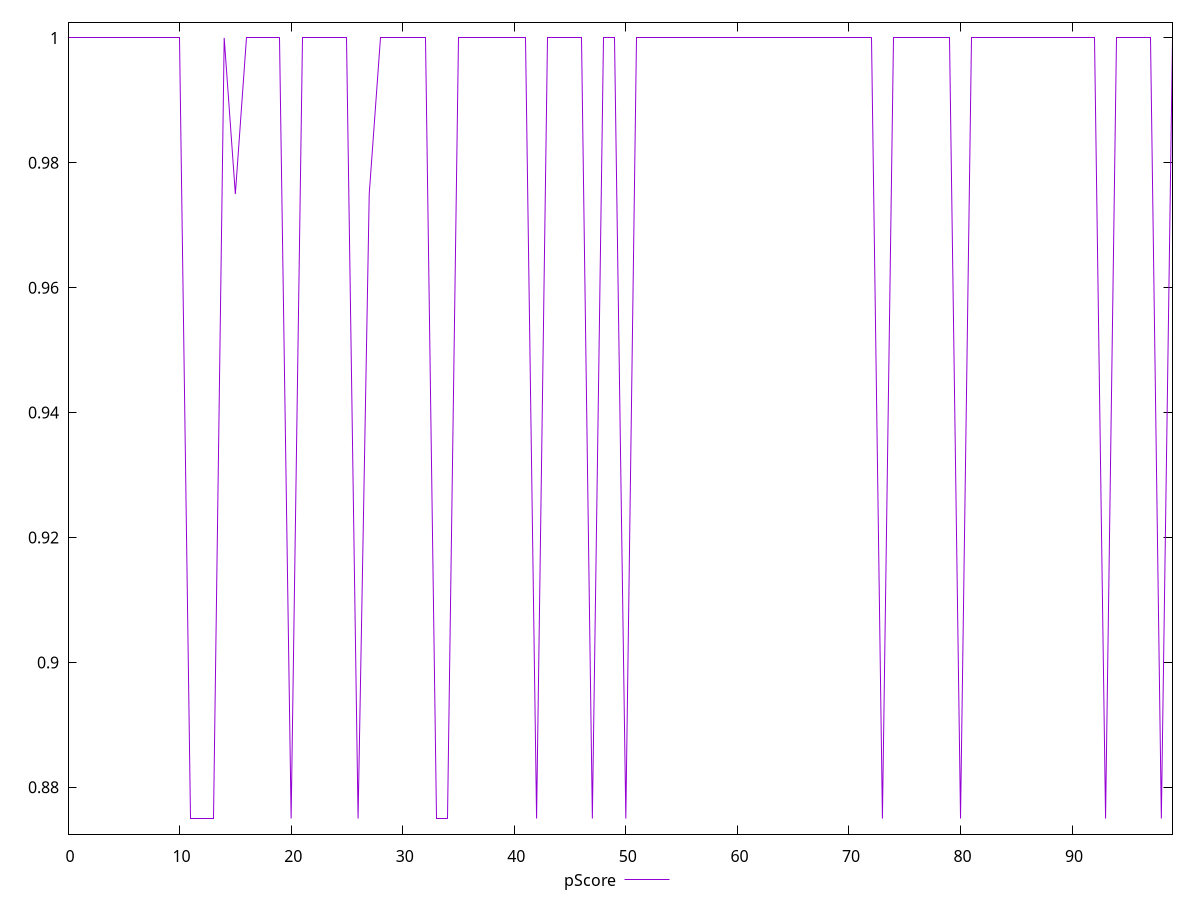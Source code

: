reset

$pScore <<EOF
0 1
1 1
2 1
3 1
4 1
5 1
6 1
7 1
8 1
9 1
10 1
11 0.875
12 0.875
13 0.875
14 1
15 0.975
16 1
17 1
18 1
19 1
20 0.875
21 1
22 1
23 1
24 1
25 1
26 0.875
27 0.975
28 1
29 1
30 1
31 1
32 1
33 0.875
34 0.875
35 1
36 1
37 1
38 1
39 1
40 1
41 1
42 0.875
43 1
44 1
45 1
46 1
47 0.875
48 1
49 1
50 0.875
51 1
52 1
53 1
54 1
55 1
56 1
57 1
58 1
59 1
60 1
61 1
62 1
63 1
64 1
65 1
66 1
67 1
68 1
69 1
70 1
71 1
72 1
73 0.875
74 1
75 1
76 1
77 1
78 1
79 1
80 0.875
81 1
82 1
83 1
84 1
85 1
86 1
87 1
88 1
89 1
90 1
91 1
92 1
93 0.875
94 1
95 1
96 1
97 1
98 0.875
99 1
EOF

set key outside below
set xrange [0:99]
set yrange [0.8725:1.0025]
set trange [0.8725:1.0025]
set terminal svg size 640, 500 enhanced background rgb 'white'
set output "report_00017_2021-02-10T15-08-03.406Z/unminified-javascript/samples/pages+cached/pScore/values.svg"

plot $pScore title "pScore" with line

reset
